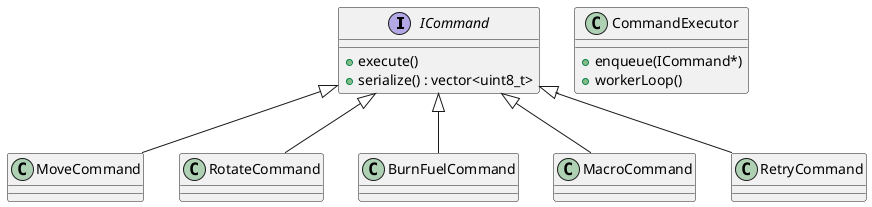 @startuml
interface ICommand {
    +execute()
    +serialize() : vector<uint8_t>
}

class MoveCommand
class RotateCommand
class BurnFuelCommand
class MacroCommand
class RetryCommand

ICommand <|-- MoveCommand
ICommand <|-- RotateCommand
ICommand <|-- BurnFuelCommand
ICommand <|-- MacroCommand
ICommand <|-- RetryCommand

class CommandExecutor {
    +enqueue(ICommand*)
    +workerLoop()
}
@enduml
